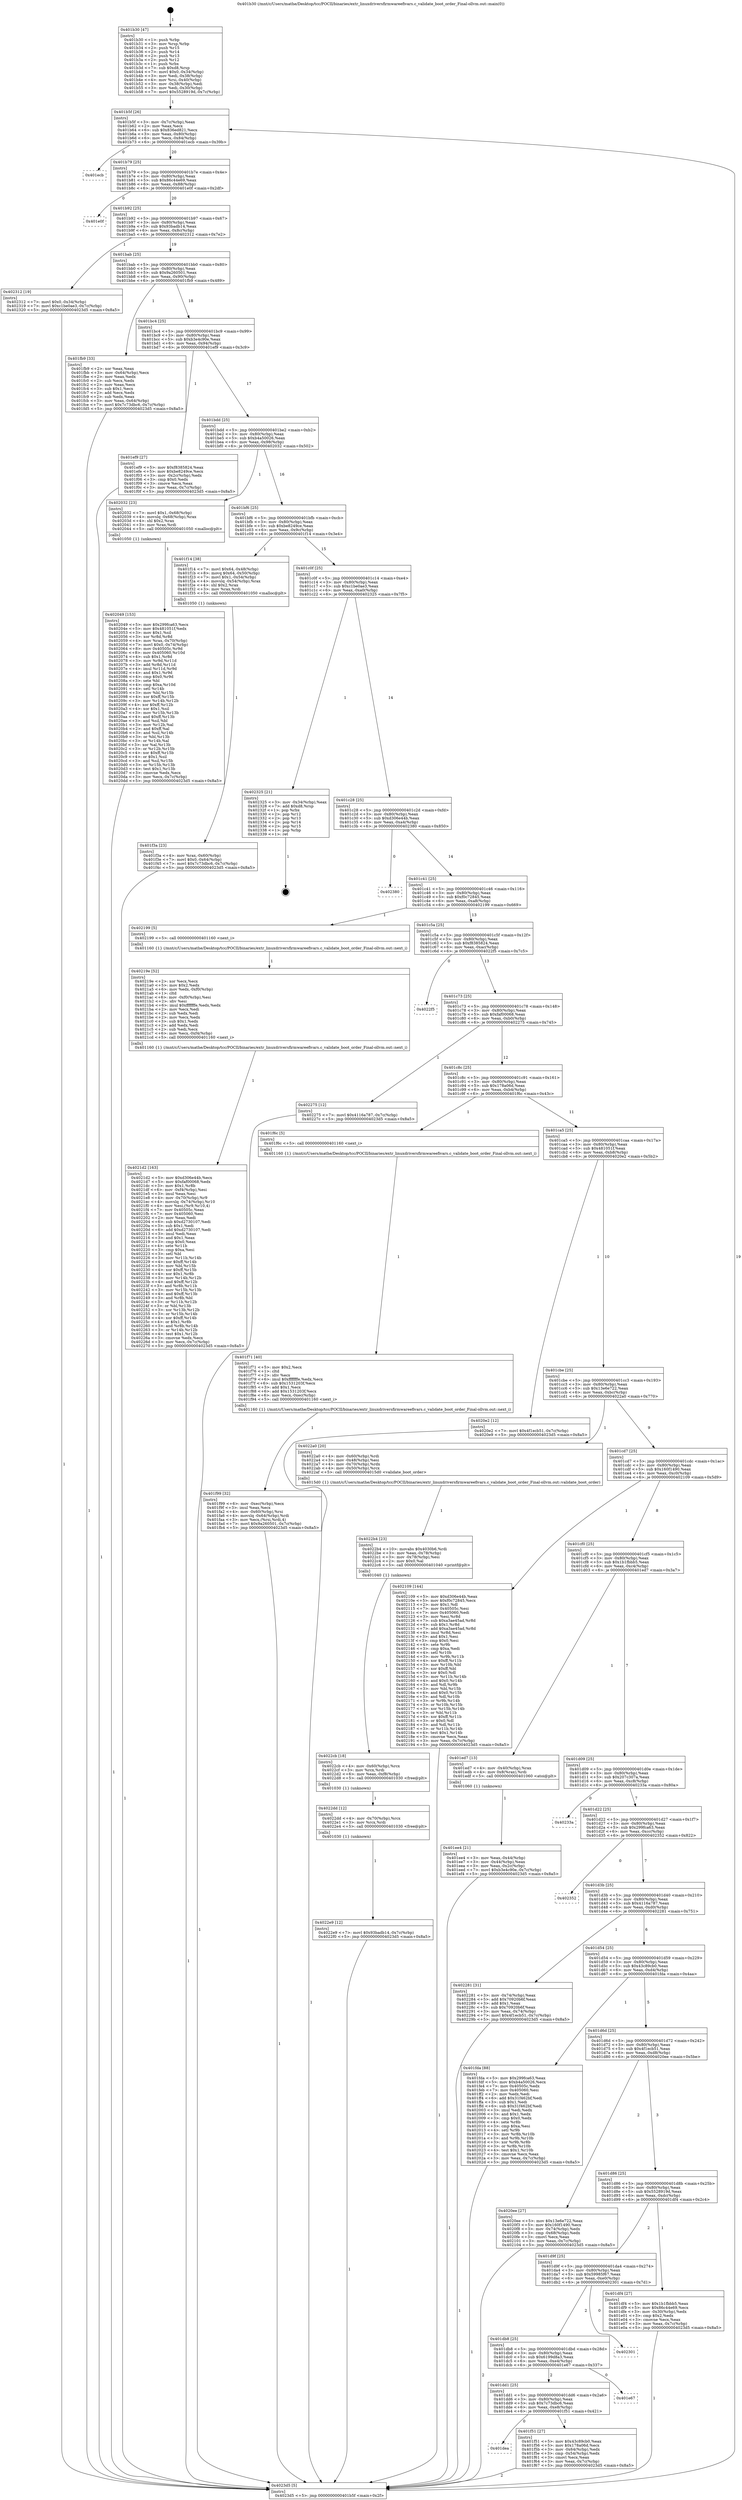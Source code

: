 digraph "0x401b30" {
  label = "0x401b30 (/mnt/c/Users/mathe/Desktop/tcc/POCII/binaries/extr_linuxdriversfirmwareefivars.c_validate_boot_order_Final-ollvm.out::main(0))"
  labelloc = "t"
  node[shape=record]

  Entry [label="",width=0.3,height=0.3,shape=circle,fillcolor=black,style=filled]
  "0x401b5f" [label="{
     0x401b5f [26]\l
     | [instrs]\l
     &nbsp;&nbsp;0x401b5f \<+3\>: mov -0x7c(%rbp),%eax\l
     &nbsp;&nbsp;0x401b62 \<+2\>: mov %eax,%ecx\l
     &nbsp;&nbsp;0x401b64 \<+6\>: sub $0x836ed821,%ecx\l
     &nbsp;&nbsp;0x401b6a \<+3\>: mov %eax,-0x80(%rbp)\l
     &nbsp;&nbsp;0x401b6d \<+6\>: mov %ecx,-0x84(%rbp)\l
     &nbsp;&nbsp;0x401b73 \<+6\>: je 0000000000401ecb \<main+0x39b\>\l
  }"]
  "0x401ecb" [label="{
     0x401ecb\l
  }", style=dashed]
  "0x401b79" [label="{
     0x401b79 [25]\l
     | [instrs]\l
     &nbsp;&nbsp;0x401b79 \<+5\>: jmp 0000000000401b7e \<main+0x4e\>\l
     &nbsp;&nbsp;0x401b7e \<+3\>: mov -0x80(%rbp),%eax\l
     &nbsp;&nbsp;0x401b81 \<+5\>: sub $0x86c44e69,%eax\l
     &nbsp;&nbsp;0x401b86 \<+6\>: mov %eax,-0x88(%rbp)\l
     &nbsp;&nbsp;0x401b8c \<+6\>: je 0000000000401e0f \<main+0x2df\>\l
  }"]
  Exit [label="",width=0.3,height=0.3,shape=circle,fillcolor=black,style=filled,peripheries=2]
  "0x401e0f" [label="{
     0x401e0f\l
  }", style=dashed]
  "0x401b92" [label="{
     0x401b92 [25]\l
     | [instrs]\l
     &nbsp;&nbsp;0x401b92 \<+5\>: jmp 0000000000401b97 \<main+0x67\>\l
     &nbsp;&nbsp;0x401b97 \<+3\>: mov -0x80(%rbp),%eax\l
     &nbsp;&nbsp;0x401b9a \<+5\>: sub $0x93badb14,%eax\l
     &nbsp;&nbsp;0x401b9f \<+6\>: mov %eax,-0x8c(%rbp)\l
     &nbsp;&nbsp;0x401ba5 \<+6\>: je 0000000000402312 \<main+0x7e2\>\l
  }"]
  "0x4022e9" [label="{
     0x4022e9 [12]\l
     | [instrs]\l
     &nbsp;&nbsp;0x4022e9 \<+7\>: movl $0x93badb14,-0x7c(%rbp)\l
     &nbsp;&nbsp;0x4022f0 \<+5\>: jmp 00000000004023d5 \<main+0x8a5\>\l
  }"]
  "0x402312" [label="{
     0x402312 [19]\l
     | [instrs]\l
     &nbsp;&nbsp;0x402312 \<+7\>: movl $0x0,-0x34(%rbp)\l
     &nbsp;&nbsp;0x402319 \<+7\>: movl $0xc1be0ae3,-0x7c(%rbp)\l
     &nbsp;&nbsp;0x402320 \<+5\>: jmp 00000000004023d5 \<main+0x8a5\>\l
  }"]
  "0x401bab" [label="{
     0x401bab [25]\l
     | [instrs]\l
     &nbsp;&nbsp;0x401bab \<+5\>: jmp 0000000000401bb0 \<main+0x80\>\l
     &nbsp;&nbsp;0x401bb0 \<+3\>: mov -0x80(%rbp),%eax\l
     &nbsp;&nbsp;0x401bb3 \<+5\>: sub $0x9a260501,%eax\l
     &nbsp;&nbsp;0x401bb8 \<+6\>: mov %eax,-0x90(%rbp)\l
     &nbsp;&nbsp;0x401bbe \<+6\>: je 0000000000401fb9 \<main+0x489\>\l
  }"]
  "0x4022dd" [label="{
     0x4022dd [12]\l
     | [instrs]\l
     &nbsp;&nbsp;0x4022dd \<+4\>: mov -0x70(%rbp),%rcx\l
     &nbsp;&nbsp;0x4022e1 \<+3\>: mov %rcx,%rdi\l
     &nbsp;&nbsp;0x4022e4 \<+5\>: call 0000000000401030 \<free@plt\>\l
     | [calls]\l
     &nbsp;&nbsp;0x401030 \{1\} (unknown)\l
  }"]
  "0x401fb9" [label="{
     0x401fb9 [33]\l
     | [instrs]\l
     &nbsp;&nbsp;0x401fb9 \<+2\>: xor %eax,%eax\l
     &nbsp;&nbsp;0x401fbb \<+3\>: mov -0x64(%rbp),%ecx\l
     &nbsp;&nbsp;0x401fbe \<+2\>: mov %eax,%edx\l
     &nbsp;&nbsp;0x401fc0 \<+2\>: sub %ecx,%edx\l
     &nbsp;&nbsp;0x401fc2 \<+2\>: mov %eax,%ecx\l
     &nbsp;&nbsp;0x401fc4 \<+3\>: sub $0x1,%ecx\l
     &nbsp;&nbsp;0x401fc7 \<+2\>: add %ecx,%edx\l
     &nbsp;&nbsp;0x401fc9 \<+2\>: sub %edx,%eax\l
     &nbsp;&nbsp;0x401fcb \<+3\>: mov %eax,-0x64(%rbp)\l
     &nbsp;&nbsp;0x401fce \<+7\>: movl $0x7c73dbc6,-0x7c(%rbp)\l
     &nbsp;&nbsp;0x401fd5 \<+5\>: jmp 00000000004023d5 \<main+0x8a5\>\l
  }"]
  "0x401bc4" [label="{
     0x401bc4 [25]\l
     | [instrs]\l
     &nbsp;&nbsp;0x401bc4 \<+5\>: jmp 0000000000401bc9 \<main+0x99\>\l
     &nbsp;&nbsp;0x401bc9 \<+3\>: mov -0x80(%rbp),%eax\l
     &nbsp;&nbsp;0x401bcc \<+5\>: sub $0xb3e4c90e,%eax\l
     &nbsp;&nbsp;0x401bd1 \<+6\>: mov %eax,-0x94(%rbp)\l
     &nbsp;&nbsp;0x401bd7 \<+6\>: je 0000000000401ef9 \<main+0x3c9\>\l
  }"]
  "0x4022cb" [label="{
     0x4022cb [18]\l
     | [instrs]\l
     &nbsp;&nbsp;0x4022cb \<+4\>: mov -0x60(%rbp),%rcx\l
     &nbsp;&nbsp;0x4022cf \<+3\>: mov %rcx,%rdi\l
     &nbsp;&nbsp;0x4022d2 \<+6\>: mov %eax,-0xf8(%rbp)\l
     &nbsp;&nbsp;0x4022d8 \<+5\>: call 0000000000401030 \<free@plt\>\l
     | [calls]\l
     &nbsp;&nbsp;0x401030 \{1\} (unknown)\l
  }"]
  "0x401ef9" [label="{
     0x401ef9 [27]\l
     | [instrs]\l
     &nbsp;&nbsp;0x401ef9 \<+5\>: mov $0xf8385824,%eax\l
     &nbsp;&nbsp;0x401efe \<+5\>: mov $0xbe8249ce,%ecx\l
     &nbsp;&nbsp;0x401f03 \<+3\>: mov -0x2c(%rbp),%edx\l
     &nbsp;&nbsp;0x401f06 \<+3\>: cmp $0x0,%edx\l
     &nbsp;&nbsp;0x401f09 \<+3\>: cmove %ecx,%eax\l
     &nbsp;&nbsp;0x401f0c \<+3\>: mov %eax,-0x7c(%rbp)\l
     &nbsp;&nbsp;0x401f0f \<+5\>: jmp 00000000004023d5 \<main+0x8a5\>\l
  }"]
  "0x401bdd" [label="{
     0x401bdd [25]\l
     | [instrs]\l
     &nbsp;&nbsp;0x401bdd \<+5\>: jmp 0000000000401be2 \<main+0xb2\>\l
     &nbsp;&nbsp;0x401be2 \<+3\>: mov -0x80(%rbp),%eax\l
     &nbsp;&nbsp;0x401be5 \<+5\>: sub $0xb4a50026,%eax\l
     &nbsp;&nbsp;0x401bea \<+6\>: mov %eax,-0x98(%rbp)\l
     &nbsp;&nbsp;0x401bf0 \<+6\>: je 0000000000402032 \<main+0x502\>\l
  }"]
  "0x4022b4" [label="{
     0x4022b4 [23]\l
     | [instrs]\l
     &nbsp;&nbsp;0x4022b4 \<+10\>: movabs $0x4030b6,%rdi\l
     &nbsp;&nbsp;0x4022be \<+3\>: mov %eax,-0x78(%rbp)\l
     &nbsp;&nbsp;0x4022c1 \<+3\>: mov -0x78(%rbp),%esi\l
     &nbsp;&nbsp;0x4022c4 \<+2\>: mov $0x0,%al\l
     &nbsp;&nbsp;0x4022c6 \<+5\>: call 0000000000401040 \<printf@plt\>\l
     | [calls]\l
     &nbsp;&nbsp;0x401040 \{1\} (unknown)\l
  }"]
  "0x402032" [label="{
     0x402032 [23]\l
     | [instrs]\l
     &nbsp;&nbsp;0x402032 \<+7\>: movl $0x1,-0x68(%rbp)\l
     &nbsp;&nbsp;0x402039 \<+4\>: movslq -0x68(%rbp),%rax\l
     &nbsp;&nbsp;0x40203d \<+4\>: shl $0x2,%rax\l
     &nbsp;&nbsp;0x402041 \<+3\>: mov %rax,%rdi\l
     &nbsp;&nbsp;0x402044 \<+5\>: call 0000000000401050 \<malloc@plt\>\l
     | [calls]\l
     &nbsp;&nbsp;0x401050 \{1\} (unknown)\l
  }"]
  "0x401bf6" [label="{
     0x401bf6 [25]\l
     | [instrs]\l
     &nbsp;&nbsp;0x401bf6 \<+5\>: jmp 0000000000401bfb \<main+0xcb\>\l
     &nbsp;&nbsp;0x401bfb \<+3\>: mov -0x80(%rbp),%eax\l
     &nbsp;&nbsp;0x401bfe \<+5\>: sub $0xbe8249ce,%eax\l
     &nbsp;&nbsp;0x401c03 \<+6\>: mov %eax,-0x9c(%rbp)\l
     &nbsp;&nbsp;0x401c09 \<+6\>: je 0000000000401f14 \<main+0x3e4\>\l
  }"]
  "0x4021d2" [label="{
     0x4021d2 [163]\l
     | [instrs]\l
     &nbsp;&nbsp;0x4021d2 \<+5\>: mov $0xd306e44b,%ecx\l
     &nbsp;&nbsp;0x4021d7 \<+5\>: mov $0xfaf00068,%edx\l
     &nbsp;&nbsp;0x4021dc \<+3\>: mov $0x1,%r8b\l
     &nbsp;&nbsp;0x4021df \<+6\>: mov -0xf4(%rbp),%esi\l
     &nbsp;&nbsp;0x4021e5 \<+3\>: imul %eax,%esi\l
     &nbsp;&nbsp;0x4021e8 \<+4\>: mov -0x70(%rbp),%r9\l
     &nbsp;&nbsp;0x4021ec \<+4\>: movslq -0x74(%rbp),%r10\l
     &nbsp;&nbsp;0x4021f0 \<+4\>: mov %esi,(%r9,%r10,4)\l
     &nbsp;&nbsp;0x4021f4 \<+7\>: mov 0x40505c,%eax\l
     &nbsp;&nbsp;0x4021fb \<+7\>: mov 0x405060,%esi\l
     &nbsp;&nbsp;0x402202 \<+2\>: mov %eax,%edi\l
     &nbsp;&nbsp;0x402204 \<+6\>: sub $0xd2730107,%edi\l
     &nbsp;&nbsp;0x40220a \<+3\>: sub $0x1,%edi\l
     &nbsp;&nbsp;0x40220d \<+6\>: add $0xd2730107,%edi\l
     &nbsp;&nbsp;0x402213 \<+3\>: imul %edi,%eax\l
     &nbsp;&nbsp;0x402216 \<+3\>: and $0x1,%eax\l
     &nbsp;&nbsp;0x402219 \<+3\>: cmp $0x0,%eax\l
     &nbsp;&nbsp;0x40221c \<+4\>: sete %r11b\l
     &nbsp;&nbsp;0x402220 \<+3\>: cmp $0xa,%esi\l
     &nbsp;&nbsp;0x402223 \<+3\>: setl %bl\l
     &nbsp;&nbsp;0x402226 \<+3\>: mov %r11b,%r14b\l
     &nbsp;&nbsp;0x402229 \<+4\>: xor $0xff,%r14b\l
     &nbsp;&nbsp;0x40222d \<+3\>: mov %bl,%r15b\l
     &nbsp;&nbsp;0x402230 \<+4\>: xor $0xff,%r15b\l
     &nbsp;&nbsp;0x402234 \<+4\>: xor $0x1,%r8b\l
     &nbsp;&nbsp;0x402238 \<+3\>: mov %r14b,%r12b\l
     &nbsp;&nbsp;0x40223b \<+4\>: and $0xff,%r12b\l
     &nbsp;&nbsp;0x40223f \<+3\>: and %r8b,%r11b\l
     &nbsp;&nbsp;0x402242 \<+3\>: mov %r15b,%r13b\l
     &nbsp;&nbsp;0x402245 \<+4\>: and $0xff,%r13b\l
     &nbsp;&nbsp;0x402249 \<+3\>: and %r8b,%bl\l
     &nbsp;&nbsp;0x40224c \<+3\>: or %r11b,%r12b\l
     &nbsp;&nbsp;0x40224f \<+3\>: or %bl,%r13b\l
     &nbsp;&nbsp;0x402252 \<+3\>: xor %r13b,%r12b\l
     &nbsp;&nbsp;0x402255 \<+3\>: or %r15b,%r14b\l
     &nbsp;&nbsp;0x402258 \<+4\>: xor $0xff,%r14b\l
     &nbsp;&nbsp;0x40225c \<+4\>: or $0x1,%r8b\l
     &nbsp;&nbsp;0x402260 \<+3\>: and %r8b,%r14b\l
     &nbsp;&nbsp;0x402263 \<+3\>: or %r14b,%r12b\l
     &nbsp;&nbsp;0x402266 \<+4\>: test $0x1,%r12b\l
     &nbsp;&nbsp;0x40226a \<+3\>: cmovne %edx,%ecx\l
     &nbsp;&nbsp;0x40226d \<+3\>: mov %ecx,-0x7c(%rbp)\l
     &nbsp;&nbsp;0x402270 \<+5\>: jmp 00000000004023d5 \<main+0x8a5\>\l
  }"]
  "0x401f14" [label="{
     0x401f14 [38]\l
     | [instrs]\l
     &nbsp;&nbsp;0x401f14 \<+7\>: movl $0x64,-0x48(%rbp)\l
     &nbsp;&nbsp;0x401f1b \<+8\>: movq $0x64,-0x50(%rbp)\l
     &nbsp;&nbsp;0x401f23 \<+7\>: movl $0x1,-0x54(%rbp)\l
     &nbsp;&nbsp;0x401f2a \<+4\>: movslq -0x54(%rbp),%rax\l
     &nbsp;&nbsp;0x401f2e \<+4\>: shl $0x2,%rax\l
     &nbsp;&nbsp;0x401f32 \<+3\>: mov %rax,%rdi\l
     &nbsp;&nbsp;0x401f35 \<+5\>: call 0000000000401050 \<malloc@plt\>\l
     | [calls]\l
     &nbsp;&nbsp;0x401050 \{1\} (unknown)\l
  }"]
  "0x401c0f" [label="{
     0x401c0f [25]\l
     | [instrs]\l
     &nbsp;&nbsp;0x401c0f \<+5\>: jmp 0000000000401c14 \<main+0xe4\>\l
     &nbsp;&nbsp;0x401c14 \<+3\>: mov -0x80(%rbp),%eax\l
     &nbsp;&nbsp;0x401c17 \<+5\>: sub $0xc1be0ae3,%eax\l
     &nbsp;&nbsp;0x401c1c \<+6\>: mov %eax,-0xa0(%rbp)\l
     &nbsp;&nbsp;0x401c22 \<+6\>: je 0000000000402325 \<main+0x7f5\>\l
  }"]
  "0x40219e" [label="{
     0x40219e [52]\l
     | [instrs]\l
     &nbsp;&nbsp;0x40219e \<+2\>: xor %ecx,%ecx\l
     &nbsp;&nbsp;0x4021a0 \<+5\>: mov $0x2,%edx\l
     &nbsp;&nbsp;0x4021a5 \<+6\>: mov %edx,-0xf0(%rbp)\l
     &nbsp;&nbsp;0x4021ab \<+1\>: cltd\l
     &nbsp;&nbsp;0x4021ac \<+6\>: mov -0xf0(%rbp),%esi\l
     &nbsp;&nbsp;0x4021b2 \<+2\>: idiv %esi\l
     &nbsp;&nbsp;0x4021b4 \<+6\>: imul $0xfffffffe,%edx,%edx\l
     &nbsp;&nbsp;0x4021ba \<+2\>: mov %ecx,%edi\l
     &nbsp;&nbsp;0x4021bc \<+2\>: sub %edx,%edi\l
     &nbsp;&nbsp;0x4021be \<+2\>: mov %ecx,%edx\l
     &nbsp;&nbsp;0x4021c0 \<+3\>: sub $0x1,%edx\l
     &nbsp;&nbsp;0x4021c3 \<+2\>: add %edx,%edi\l
     &nbsp;&nbsp;0x4021c5 \<+2\>: sub %edi,%ecx\l
     &nbsp;&nbsp;0x4021c7 \<+6\>: mov %ecx,-0xf4(%rbp)\l
     &nbsp;&nbsp;0x4021cd \<+5\>: call 0000000000401160 \<next_i\>\l
     | [calls]\l
     &nbsp;&nbsp;0x401160 \{1\} (/mnt/c/Users/mathe/Desktop/tcc/POCII/binaries/extr_linuxdriversfirmwareefivars.c_validate_boot_order_Final-ollvm.out::next_i)\l
  }"]
  "0x402325" [label="{
     0x402325 [21]\l
     | [instrs]\l
     &nbsp;&nbsp;0x402325 \<+3\>: mov -0x34(%rbp),%eax\l
     &nbsp;&nbsp;0x402328 \<+7\>: add $0xd8,%rsp\l
     &nbsp;&nbsp;0x40232f \<+1\>: pop %rbx\l
     &nbsp;&nbsp;0x402330 \<+2\>: pop %r12\l
     &nbsp;&nbsp;0x402332 \<+2\>: pop %r13\l
     &nbsp;&nbsp;0x402334 \<+2\>: pop %r14\l
     &nbsp;&nbsp;0x402336 \<+2\>: pop %r15\l
     &nbsp;&nbsp;0x402338 \<+1\>: pop %rbp\l
     &nbsp;&nbsp;0x402339 \<+1\>: ret\l
  }"]
  "0x401c28" [label="{
     0x401c28 [25]\l
     | [instrs]\l
     &nbsp;&nbsp;0x401c28 \<+5\>: jmp 0000000000401c2d \<main+0xfd\>\l
     &nbsp;&nbsp;0x401c2d \<+3\>: mov -0x80(%rbp),%eax\l
     &nbsp;&nbsp;0x401c30 \<+5\>: sub $0xd306e44b,%eax\l
     &nbsp;&nbsp;0x401c35 \<+6\>: mov %eax,-0xa4(%rbp)\l
     &nbsp;&nbsp;0x401c3b \<+6\>: je 0000000000402380 \<main+0x850\>\l
  }"]
  "0x402049" [label="{
     0x402049 [153]\l
     | [instrs]\l
     &nbsp;&nbsp;0x402049 \<+5\>: mov $0x299fca63,%ecx\l
     &nbsp;&nbsp;0x40204e \<+5\>: mov $0x481051f,%edx\l
     &nbsp;&nbsp;0x402053 \<+3\>: mov $0x1,%sil\l
     &nbsp;&nbsp;0x402056 \<+3\>: xor %r8d,%r8d\l
     &nbsp;&nbsp;0x402059 \<+4\>: mov %rax,-0x70(%rbp)\l
     &nbsp;&nbsp;0x40205d \<+7\>: movl $0x0,-0x74(%rbp)\l
     &nbsp;&nbsp;0x402064 \<+8\>: mov 0x40505c,%r9d\l
     &nbsp;&nbsp;0x40206c \<+8\>: mov 0x405060,%r10d\l
     &nbsp;&nbsp;0x402074 \<+4\>: sub $0x1,%r8d\l
     &nbsp;&nbsp;0x402078 \<+3\>: mov %r9d,%r11d\l
     &nbsp;&nbsp;0x40207b \<+3\>: add %r8d,%r11d\l
     &nbsp;&nbsp;0x40207e \<+4\>: imul %r11d,%r9d\l
     &nbsp;&nbsp;0x402082 \<+4\>: and $0x1,%r9d\l
     &nbsp;&nbsp;0x402086 \<+4\>: cmp $0x0,%r9d\l
     &nbsp;&nbsp;0x40208a \<+3\>: sete %bl\l
     &nbsp;&nbsp;0x40208d \<+4\>: cmp $0xa,%r10d\l
     &nbsp;&nbsp;0x402091 \<+4\>: setl %r14b\l
     &nbsp;&nbsp;0x402095 \<+3\>: mov %bl,%r15b\l
     &nbsp;&nbsp;0x402098 \<+4\>: xor $0xff,%r15b\l
     &nbsp;&nbsp;0x40209c \<+3\>: mov %r14b,%r12b\l
     &nbsp;&nbsp;0x40209f \<+4\>: xor $0xff,%r12b\l
     &nbsp;&nbsp;0x4020a3 \<+4\>: xor $0x1,%sil\l
     &nbsp;&nbsp;0x4020a7 \<+3\>: mov %r15b,%r13b\l
     &nbsp;&nbsp;0x4020aa \<+4\>: and $0xff,%r13b\l
     &nbsp;&nbsp;0x4020ae \<+3\>: and %sil,%bl\l
     &nbsp;&nbsp;0x4020b1 \<+3\>: mov %r12b,%al\l
     &nbsp;&nbsp;0x4020b4 \<+2\>: and $0xff,%al\l
     &nbsp;&nbsp;0x4020b6 \<+3\>: and %sil,%r14b\l
     &nbsp;&nbsp;0x4020b9 \<+3\>: or %bl,%r13b\l
     &nbsp;&nbsp;0x4020bc \<+3\>: or %r14b,%al\l
     &nbsp;&nbsp;0x4020bf \<+3\>: xor %al,%r13b\l
     &nbsp;&nbsp;0x4020c2 \<+3\>: or %r12b,%r15b\l
     &nbsp;&nbsp;0x4020c5 \<+4\>: xor $0xff,%r15b\l
     &nbsp;&nbsp;0x4020c9 \<+4\>: or $0x1,%sil\l
     &nbsp;&nbsp;0x4020cd \<+3\>: and %sil,%r15b\l
     &nbsp;&nbsp;0x4020d0 \<+3\>: or %r15b,%r13b\l
     &nbsp;&nbsp;0x4020d3 \<+4\>: test $0x1,%r13b\l
     &nbsp;&nbsp;0x4020d7 \<+3\>: cmovne %edx,%ecx\l
     &nbsp;&nbsp;0x4020da \<+3\>: mov %ecx,-0x7c(%rbp)\l
     &nbsp;&nbsp;0x4020dd \<+5\>: jmp 00000000004023d5 \<main+0x8a5\>\l
  }"]
  "0x402380" [label="{
     0x402380\l
  }", style=dashed]
  "0x401c41" [label="{
     0x401c41 [25]\l
     | [instrs]\l
     &nbsp;&nbsp;0x401c41 \<+5\>: jmp 0000000000401c46 \<main+0x116\>\l
     &nbsp;&nbsp;0x401c46 \<+3\>: mov -0x80(%rbp),%eax\l
     &nbsp;&nbsp;0x401c49 \<+5\>: sub $0xf0c72845,%eax\l
     &nbsp;&nbsp;0x401c4e \<+6\>: mov %eax,-0xa8(%rbp)\l
     &nbsp;&nbsp;0x401c54 \<+6\>: je 0000000000402199 \<main+0x669\>\l
  }"]
  "0x401f99" [label="{
     0x401f99 [32]\l
     | [instrs]\l
     &nbsp;&nbsp;0x401f99 \<+6\>: mov -0xec(%rbp),%ecx\l
     &nbsp;&nbsp;0x401f9f \<+3\>: imul %eax,%ecx\l
     &nbsp;&nbsp;0x401fa2 \<+4\>: mov -0x60(%rbp),%rsi\l
     &nbsp;&nbsp;0x401fa6 \<+4\>: movslq -0x64(%rbp),%rdi\l
     &nbsp;&nbsp;0x401faa \<+3\>: mov %ecx,(%rsi,%rdi,4)\l
     &nbsp;&nbsp;0x401fad \<+7\>: movl $0x9a260501,-0x7c(%rbp)\l
     &nbsp;&nbsp;0x401fb4 \<+5\>: jmp 00000000004023d5 \<main+0x8a5\>\l
  }"]
  "0x402199" [label="{
     0x402199 [5]\l
     | [instrs]\l
     &nbsp;&nbsp;0x402199 \<+5\>: call 0000000000401160 \<next_i\>\l
     | [calls]\l
     &nbsp;&nbsp;0x401160 \{1\} (/mnt/c/Users/mathe/Desktop/tcc/POCII/binaries/extr_linuxdriversfirmwareefivars.c_validate_boot_order_Final-ollvm.out::next_i)\l
  }"]
  "0x401c5a" [label="{
     0x401c5a [25]\l
     | [instrs]\l
     &nbsp;&nbsp;0x401c5a \<+5\>: jmp 0000000000401c5f \<main+0x12f\>\l
     &nbsp;&nbsp;0x401c5f \<+3\>: mov -0x80(%rbp),%eax\l
     &nbsp;&nbsp;0x401c62 \<+5\>: sub $0xf8385824,%eax\l
     &nbsp;&nbsp;0x401c67 \<+6\>: mov %eax,-0xac(%rbp)\l
     &nbsp;&nbsp;0x401c6d \<+6\>: je 00000000004022f5 \<main+0x7c5\>\l
  }"]
  "0x401f71" [label="{
     0x401f71 [40]\l
     | [instrs]\l
     &nbsp;&nbsp;0x401f71 \<+5\>: mov $0x2,%ecx\l
     &nbsp;&nbsp;0x401f76 \<+1\>: cltd\l
     &nbsp;&nbsp;0x401f77 \<+2\>: idiv %ecx\l
     &nbsp;&nbsp;0x401f79 \<+6\>: imul $0xfffffffe,%edx,%ecx\l
     &nbsp;&nbsp;0x401f7f \<+6\>: sub $0x1531203f,%ecx\l
     &nbsp;&nbsp;0x401f85 \<+3\>: add $0x1,%ecx\l
     &nbsp;&nbsp;0x401f88 \<+6\>: add $0x1531203f,%ecx\l
     &nbsp;&nbsp;0x401f8e \<+6\>: mov %ecx,-0xec(%rbp)\l
     &nbsp;&nbsp;0x401f94 \<+5\>: call 0000000000401160 \<next_i\>\l
     | [calls]\l
     &nbsp;&nbsp;0x401160 \{1\} (/mnt/c/Users/mathe/Desktop/tcc/POCII/binaries/extr_linuxdriversfirmwareefivars.c_validate_boot_order_Final-ollvm.out::next_i)\l
  }"]
  "0x4022f5" [label="{
     0x4022f5\l
  }", style=dashed]
  "0x401c73" [label="{
     0x401c73 [25]\l
     | [instrs]\l
     &nbsp;&nbsp;0x401c73 \<+5\>: jmp 0000000000401c78 \<main+0x148\>\l
     &nbsp;&nbsp;0x401c78 \<+3\>: mov -0x80(%rbp),%eax\l
     &nbsp;&nbsp;0x401c7b \<+5\>: sub $0xfaf00068,%eax\l
     &nbsp;&nbsp;0x401c80 \<+6\>: mov %eax,-0xb0(%rbp)\l
     &nbsp;&nbsp;0x401c86 \<+6\>: je 0000000000402275 \<main+0x745\>\l
  }"]
  "0x401dea" [label="{
     0x401dea\l
  }", style=dashed]
  "0x402275" [label="{
     0x402275 [12]\l
     | [instrs]\l
     &nbsp;&nbsp;0x402275 \<+7\>: movl $0x4116a787,-0x7c(%rbp)\l
     &nbsp;&nbsp;0x40227c \<+5\>: jmp 00000000004023d5 \<main+0x8a5\>\l
  }"]
  "0x401c8c" [label="{
     0x401c8c [25]\l
     | [instrs]\l
     &nbsp;&nbsp;0x401c8c \<+5\>: jmp 0000000000401c91 \<main+0x161\>\l
     &nbsp;&nbsp;0x401c91 \<+3\>: mov -0x80(%rbp),%eax\l
     &nbsp;&nbsp;0x401c94 \<+5\>: sub $0x178a06d,%eax\l
     &nbsp;&nbsp;0x401c99 \<+6\>: mov %eax,-0xb4(%rbp)\l
     &nbsp;&nbsp;0x401c9f \<+6\>: je 0000000000401f6c \<main+0x43c\>\l
  }"]
  "0x401f51" [label="{
     0x401f51 [27]\l
     | [instrs]\l
     &nbsp;&nbsp;0x401f51 \<+5\>: mov $0x43c89cb0,%eax\l
     &nbsp;&nbsp;0x401f56 \<+5\>: mov $0x178a06d,%ecx\l
     &nbsp;&nbsp;0x401f5b \<+3\>: mov -0x64(%rbp),%edx\l
     &nbsp;&nbsp;0x401f5e \<+3\>: cmp -0x54(%rbp),%edx\l
     &nbsp;&nbsp;0x401f61 \<+3\>: cmovl %ecx,%eax\l
     &nbsp;&nbsp;0x401f64 \<+3\>: mov %eax,-0x7c(%rbp)\l
     &nbsp;&nbsp;0x401f67 \<+5\>: jmp 00000000004023d5 \<main+0x8a5\>\l
  }"]
  "0x401f6c" [label="{
     0x401f6c [5]\l
     | [instrs]\l
     &nbsp;&nbsp;0x401f6c \<+5\>: call 0000000000401160 \<next_i\>\l
     | [calls]\l
     &nbsp;&nbsp;0x401160 \{1\} (/mnt/c/Users/mathe/Desktop/tcc/POCII/binaries/extr_linuxdriversfirmwareefivars.c_validate_boot_order_Final-ollvm.out::next_i)\l
  }"]
  "0x401ca5" [label="{
     0x401ca5 [25]\l
     | [instrs]\l
     &nbsp;&nbsp;0x401ca5 \<+5\>: jmp 0000000000401caa \<main+0x17a\>\l
     &nbsp;&nbsp;0x401caa \<+3\>: mov -0x80(%rbp),%eax\l
     &nbsp;&nbsp;0x401cad \<+5\>: sub $0x481051f,%eax\l
     &nbsp;&nbsp;0x401cb2 \<+6\>: mov %eax,-0xb8(%rbp)\l
     &nbsp;&nbsp;0x401cb8 \<+6\>: je 00000000004020e2 \<main+0x5b2\>\l
  }"]
  "0x401dd1" [label="{
     0x401dd1 [25]\l
     | [instrs]\l
     &nbsp;&nbsp;0x401dd1 \<+5\>: jmp 0000000000401dd6 \<main+0x2a6\>\l
     &nbsp;&nbsp;0x401dd6 \<+3\>: mov -0x80(%rbp),%eax\l
     &nbsp;&nbsp;0x401dd9 \<+5\>: sub $0x7c73dbc6,%eax\l
     &nbsp;&nbsp;0x401dde \<+6\>: mov %eax,-0xe8(%rbp)\l
     &nbsp;&nbsp;0x401de4 \<+6\>: je 0000000000401f51 \<main+0x421\>\l
  }"]
  "0x4020e2" [label="{
     0x4020e2 [12]\l
     | [instrs]\l
     &nbsp;&nbsp;0x4020e2 \<+7\>: movl $0x4f1ecb51,-0x7c(%rbp)\l
     &nbsp;&nbsp;0x4020e9 \<+5\>: jmp 00000000004023d5 \<main+0x8a5\>\l
  }"]
  "0x401cbe" [label="{
     0x401cbe [25]\l
     | [instrs]\l
     &nbsp;&nbsp;0x401cbe \<+5\>: jmp 0000000000401cc3 \<main+0x193\>\l
     &nbsp;&nbsp;0x401cc3 \<+3\>: mov -0x80(%rbp),%eax\l
     &nbsp;&nbsp;0x401cc6 \<+5\>: sub $0x13e6e722,%eax\l
     &nbsp;&nbsp;0x401ccb \<+6\>: mov %eax,-0xbc(%rbp)\l
     &nbsp;&nbsp;0x401cd1 \<+6\>: je 00000000004022a0 \<main+0x770\>\l
  }"]
  "0x401e67" [label="{
     0x401e67\l
  }", style=dashed]
  "0x4022a0" [label="{
     0x4022a0 [20]\l
     | [instrs]\l
     &nbsp;&nbsp;0x4022a0 \<+4\>: mov -0x60(%rbp),%rdi\l
     &nbsp;&nbsp;0x4022a4 \<+3\>: mov -0x48(%rbp),%esi\l
     &nbsp;&nbsp;0x4022a7 \<+4\>: mov -0x70(%rbp),%rdx\l
     &nbsp;&nbsp;0x4022ab \<+4\>: mov -0x50(%rbp),%rcx\l
     &nbsp;&nbsp;0x4022af \<+5\>: call 00000000004015d0 \<validate_boot_order\>\l
     | [calls]\l
     &nbsp;&nbsp;0x4015d0 \{1\} (/mnt/c/Users/mathe/Desktop/tcc/POCII/binaries/extr_linuxdriversfirmwareefivars.c_validate_boot_order_Final-ollvm.out::validate_boot_order)\l
  }"]
  "0x401cd7" [label="{
     0x401cd7 [25]\l
     | [instrs]\l
     &nbsp;&nbsp;0x401cd7 \<+5\>: jmp 0000000000401cdc \<main+0x1ac\>\l
     &nbsp;&nbsp;0x401cdc \<+3\>: mov -0x80(%rbp),%eax\l
     &nbsp;&nbsp;0x401cdf \<+5\>: sub $0x160f1490,%eax\l
     &nbsp;&nbsp;0x401ce4 \<+6\>: mov %eax,-0xc0(%rbp)\l
     &nbsp;&nbsp;0x401cea \<+6\>: je 0000000000402109 \<main+0x5d9\>\l
  }"]
  "0x401db8" [label="{
     0x401db8 [25]\l
     | [instrs]\l
     &nbsp;&nbsp;0x401db8 \<+5\>: jmp 0000000000401dbd \<main+0x28d\>\l
     &nbsp;&nbsp;0x401dbd \<+3\>: mov -0x80(%rbp),%eax\l
     &nbsp;&nbsp;0x401dc0 \<+5\>: sub $0x6199d8a3,%eax\l
     &nbsp;&nbsp;0x401dc5 \<+6\>: mov %eax,-0xe4(%rbp)\l
     &nbsp;&nbsp;0x401dcb \<+6\>: je 0000000000401e67 \<main+0x337\>\l
  }"]
  "0x402109" [label="{
     0x402109 [144]\l
     | [instrs]\l
     &nbsp;&nbsp;0x402109 \<+5\>: mov $0xd306e44b,%eax\l
     &nbsp;&nbsp;0x40210e \<+5\>: mov $0xf0c72845,%ecx\l
     &nbsp;&nbsp;0x402113 \<+2\>: mov $0x1,%dl\l
     &nbsp;&nbsp;0x402115 \<+7\>: mov 0x40505c,%esi\l
     &nbsp;&nbsp;0x40211c \<+7\>: mov 0x405060,%edi\l
     &nbsp;&nbsp;0x402123 \<+3\>: mov %esi,%r8d\l
     &nbsp;&nbsp;0x402126 \<+7\>: sub $0xa3ae45ad,%r8d\l
     &nbsp;&nbsp;0x40212d \<+4\>: sub $0x1,%r8d\l
     &nbsp;&nbsp;0x402131 \<+7\>: add $0xa3ae45ad,%r8d\l
     &nbsp;&nbsp;0x402138 \<+4\>: imul %r8d,%esi\l
     &nbsp;&nbsp;0x40213c \<+3\>: and $0x1,%esi\l
     &nbsp;&nbsp;0x40213f \<+3\>: cmp $0x0,%esi\l
     &nbsp;&nbsp;0x402142 \<+4\>: sete %r9b\l
     &nbsp;&nbsp;0x402146 \<+3\>: cmp $0xa,%edi\l
     &nbsp;&nbsp;0x402149 \<+4\>: setl %r10b\l
     &nbsp;&nbsp;0x40214d \<+3\>: mov %r9b,%r11b\l
     &nbsp;&nbsp;0x402150 \<+4\>: xor $0xff,%r11b\l
     &nbsp;&nbsp;0x402154 \<+3\>: mov %r10b,%bl\l
     &nbsp;&nbsp;0x402157 \<+3\>: xor $0xff,%bl\l
     &nbsp;&nbsp;0x40215a \<+3\>: xor $0x0,%dl\l
     &nbsp;&nbsp;0x40215d \<+3\>: mov %r11b,%r14b\l
     &nbsp;&nbsp;0x402160 \<+4\>: and $0x0,%r14b\l
     &nbsp;&nbsp;0x402164 \<+3\>: and %dl,%r9b\l
     &nbsp;&nbsp;0x402167 \<+3\>: mov %bl,%r15b\l
     &nbsp;&nbsp;0x40216a \<+4\>: and $0x0,%r15b\l
     &nbsp;&nbsp;0x40216e \<+3\>: and %dl,%r10b\l
     &nbsp;&nbsp;0x402171 \<+3\>: or %r9b,%r14b\l
     &nbsp;&nbsp;0x402174 \<+3\>: or %r10b,%r15b\l
     &nbsp;&nbsp;0x402177 \<+3\>: xor %r15b,%r14b\l
     &nbsp;&nbsp;0x40217a \<+3\>: or %bl,%r11b\l
     &nbsp;&nbsp;0x40217d \<+4\>: xor $0xff,%r11b\l
     &nbsp;&nbsp;0x402181 \<+3\>: or $0x0,%dl\l
     &nbsp;&nbsp;0x402184 \<+3\>: and %dl,%r11b\l
     &nbsp;&nbsp;0x402187 \<+3\>: or %r11b,%r14b\l
     &nbsp;&nbsp;0x40218a \<+4\>: test $0x1,%r14b\l
     &nbsp;&nbsp;0x40218e \<+3\>: cmovne %ecx,%eax\l
     &nbsp;&nbsp;0x402191 \<+3\>: mov %eax,-0x7c(%rbp)\l
     &nbsp;&nbsp;0x402194 \<+5\>: jmp 00000000004023d5 \<main+0x8a5\>\l
  }"]
  "0x401cf0" [label="{
     0x401cf0 [25]\l
     | [instrs]\l
     &nbsp;&nbsp;0x401cf0 \<+5\>: jmp 0000000000401cf5 \<main+0x1c5\>\l
     &nbsp;&nbsp;0x401cf5 \<+3\>: mov -0x80(%rbp),%eax\l
     &nbsp;&nbsp;0x401cf8 \<+5\>: sub $0x1b1fbbb5,%eax\l
     &nbsp;&nbsp;0x401cfd \<+6\>: mov %eax,-0xc4(%rbp)\l
     &nbsp;&nbsp;0x401d03 \<+6\>: je 0000000000401ed7 \<main+0x3a7\>\l
  }"]
  "0x402301" [label="{
     0x402301\l
  }", style=dashed]
  "0x401ed7" [label="{
     0x401ed7 [13]\l
     | [instrs]\l
     &nbsp;&nbsp;0x401ed7 \<+4\>: mov -0x40(%rbp),%rax\l
     &nbsp;&nbsp;0x401edb \<+4\>: mov 0x8(%rax),%rdi\l
     &nbsp;&nbsp;0x401edf \<+5\>: call 0000000000401060 \<atoi@plt\>\l
     | [calls]\l
     &nbsp;&nbsp;0x401060 \{1\} (unknown)\l
  }"]
  "0x401d09" [label="{
     0x401d09 [25]\l
     | [instrs]\l
     &nbsp;&nbsp;0x401d09 \<+5\>: jmp 0000000000401d0e \<main+0x1de\>\l
     &nbsp;&nbsp;0x401d0e \<+3\>: mov -0x80(%rbp),%eax\l
     &nbsp;&nbsp;0x401d11 \<+5\>: sub $0x207c307a,%eax\l
     &nbsp;&nbsp;0x401d16 \<+6\>: mov %eax,-0xc8(%rbp)\l
     &nbsp;&nbsp;0x401d1c \<+6\>: je 000000000040233a \<main+0x80a\>\l
  }"]
  "0x401f3a" [label="{
     0x401f3a [23]\l
     | [instrs]\l
     &nbsp;&nbsp;0x401f3a \<+4\>: mov %rax,-0x60(%rbp)\l
     &nbsp;&nbsp;0x401f3e \<+7\>: movl $0x0,-0x64(%rbp)\l
     &nbsp;&nbsp;0x401f45 \<+7\>: movl $0x7c73dbc6,-0x7c(%rbp)\l
     &nbsp;&nbsp;0x401f4c \<+5\>: jmp 00000000004023d5 \<main+0x8a5\>\l
  }"]
  "0x40233a" [label="{
     0x40233a\l
  }", style=dashed]
  "0x401d22" [label="{
     0x401d22 [25]\l
     | [instrs]\l
     &nbsp;&nbsp;0x401d22 \<+5\>: jmp 0000000000401d27 \<main+0x1f7\>\l
     &nbsp;&nbsp;0x401d27 \<+3\>: mov -0x80(%rbp),%eax\l
     &nbsp;&nbsp;0x401d2a \<+5\>: sub $0x299fca63,%eax\l
     &nbsp;&nbsp;0x401d2f \<+6\>: mov %eax,-0xcc(%rbp)\l
     &nbsp;&nbsp;0x401d35 \<+6\>: je 0000000000402352 \<main+0x822\>\l
  }"]
  "0x401ee4" [label="{
     0x401ee4 [21]\l
     | [instrs]\l
     &nbsp;&nbsp;0x401ee4 \<+3\>: mov %eax,-0x44(%rbp)\l
     &nbsp;&nbsp;0x401ee7 \<+3\>: mov -0x44(%rbp),%eax\l
     &nbsp;&nbsp;0x401eea \<+3\>: mov %eax,-0x2c(%rbp)\l
     &nbsp;&nbsp;0x401eed \<+7\>: movl $0xb3e4c90e,-0x7c(%rbp)\l
     &nbsp;&nbsp;0x401ef4 \<+5\>: jmp 00000000004023d5 \<main+0x8a5\>\l
  }"]
  "0x402352" [label="{
     0x402352\l
  }", style=dashed]
  "0x401d3b" [label="{
     0x401d3b [25]\l
     | [instrs]\l
     &nbsp;&nbsp;0x401d3b \<+5\>: jmp 0000000000401d40 \<main+0x210\>\l
     &nbsp;&nbsp;0x401d40 \<+3\>: mov -0x80(%rbp),%eax\l
     &nbsp;&nbsp;0x401d43 \<+5\>: sub $0x4116a787,%eax\l
     &nbsp;&nbsp;0x401d48 \<+6\>: mov %eax,-0xd0(%rbp)\l
     &nbsp;&nbsp;0x401d4e \<+6\>: je 0000000000402281 \<main+0x751\>\l
  }"]
  "0x401b30" [label="{
     0x401b30 [47]\l
     | [instrs]\l
     &nbsp;&nbsp;0x401b30 \<+1\>: push %rbp\l
     &nbsp;&nbsp;0x401b31 \<+3\>: mov %rsp,%rbp\l
     &nbsp;&nbsp;0x401b34 \<+2\>: push %r15\l
     &nbsp;&nbsp;0x401b36 \<+2\>: push %r14\l
     &nbsp;&nbsp;0x401b38 \<+2\>: push %r13\l
     &nbsp;&nbsp;0x401b3a \<+2\>: push %r12\l
     &nbsp;&nbsp;0x401b3c \<+1\>: push %rbx\l
     &nbsp;&nbsp;0x401b3d \<+7\>: sub $0xd8,%rsp\l
     &nbsp;&nbsp;0x401b44 \<+7\>: movl $0x0,-0x34(%rbp)\l
     &nbsp;&nbsp;0x401b4b \<+3\>: mov %edi,-0x38(%rbp)\l
     &nbsp;&nbsp;0x401b4e \<+4\>: mov %rsi,-0x40(%rbp)\l
     &nbsp;&nbsp;0x401b52 \<+3\>: mov -0x38(%rbp),%edi\l
     &nbsp;&nbsp;0x401b55 \<+3\>: mov %edi,-0x30(%rbp)\l
     &nbsp;&nbsp;0x401b58 \<+7\>: movl $0x5528919d,-0x7c(%rbp)\l
  }"]
  "0x402281" [label="{
     0x402281 [31]\l
     | [instrs]\l
     &nbsp;&nbsp;0x402281 \<+3\>: mov -0x74(%rbp),%eax\l
     &nbsp;&nbsp;0x402284 \<+5\>: add $0x70920b6f,%eax\l
     &nbsp;&nbsp;0x402289 \<+3\>: add $0x1,%eax\l
     &nbsp;&nbsp;0x40228c \<+5\>: sub $0x70920b6f,%eax\l
     &nbsp;&nbsp;0x402291 \<+3\>: mov %eax,-0x74(%rbp)\l
     &nbsp;&nbsp;0x402294 \<+7\>: movl $0x4f1ecb51,-0x7c(%rbp)\l
     &nbsp;&nbsp;0x40229b \<+5\>: jmp 00000000004023d5 \<main+0x8a5\>\l
  }"]
  "0x401d54" [label="{
     0x401d54 [25]\l
     | [instrs]\l
     &nbsp;&nbsp;0x401d54 \<+5\>: jmp 0000000000401d59 \<main+0x229\>\l
     &nbsp;&nbsp;0x401d59 \<+3\>: mov -0x80(%rbp),%eax\l
     &nbsp;&nbsp;0x401d5c \<+5\>: sub $0x43c89cb0,%eax\l
     &nbsp;&nbsp;0x401d61 \<+6\>: mov %eax,-0xd4(%rbp)\l
     &nbsp;&nbsp;0x401d67 \<+6\>: je 0000000000401fda \<main+0x4aa\>\l
  }"]
  "0x4023d5" [label="{
     0x4023d5 [5]\l
     | [instrs]\l
     &nbsp;&nbsp;0x4023d5 \<+5\>: jmp 0000000000401b5f \<main+0x2f\>\l
  }"]
  "0x401fda" [label="{
     0x401fda [88]\l
     | [instrs]\l
     &nbsp;&nbsp;0x401fda \<+5\>: mov $0x299fca63,%eax\l
     &nbsp;&nbsp;0x401fdf \<+5\>: mov $0xb4a50026,%ecx\l
     &nbsp;&nbsp;0x401fe4 \<+7\>: mov 0x40505c,%edx\l
     &nbsp;&nbsp;0x401feb \<+7\>: mov 0x405060,%esi\l
     &nbsp;&nbsp;0x401ff2 \<+2\>: mov %edx,%edi\l
     &nbsp;&nbsp;0x401ff4 \<+6\>: add $0x31f462bf,%edi\l
     &nbsp;&nbsp;0x401ffa \<+3\>: sub $0x1,%edi\l
     &nbsp;&nbsp;0x401ffd \<+6\>: sub $0x31f462bf,%edi\l
     &nbsp;&nbsp;0x402003 \<+3\>: imul %edi,%edx\l
     &nbsp;&nbsp;0x402006 \<+3\>: and $0x1,%edx\l
     &nbsp;&nbsp;0x402009 \<+3\>: cmp $0x0,%edx\l
     &nbsp;&nbsp;0x40200c \<+4\>: sete %r8b\l
     &nbsp;&nbsp;0x402010 \<+3\>: cmp $0xa,%esi\l
     &nbsp;&nbsp;0x402013 \<+4\>: setl %r9b\l
     &nbsp;&nbsp;0x402017 \<+3\>: mov %r8b,%r10b\l
     &nbsp;&nbsp;0x40201a \<+3\>: and %r9b,%r10b\l
     &nbsp;&nbsp;0x40201d \<+3\>: xor %r9b,%r8b\l
     &nbsp;&nbsp;0x402020 \<+3\>: or %r8b,%r10b\l
     &nbsp;&nbsp;0x402023 \<+4\>: test $0x1,%r10b\l
     &nbsp;&nbsp;0x402027 \<+3\>: cmovne %ecx,%eax\l
     &nbsp;&nbsp;0x40202a \<+3\>: mov %eax,-0x7c(%rbp)\l
     &nbsp;&nbsp;0x40202d \<+5\>: jmp 00000000004023d5 \<main+0x8a5\>\l
  }"]
  "0x401d6d" [label="{
     0x401d6d [25]\l
     | [instrs]\l
     &nbsp;&nbsp;0x401d6d \<+5\>: jmp 0000000000401d72 \<main+0x242\>\l
     &nbsp;&nbsp;0x401d72 \<+3\>: mov -0x80(%rbp),%eax\l
     &nbsp;&nbsp;0x401d75 \<+5\>: sub $0x4f1ecb51,%eax\l
     &nbsp;&nbsp;0x401d7a \<+6\>: mov %eax,-0xd8(%rbp)\l
     &nbsp;&nbsp;0x401d80 \<+6\>: je 00000000004020ee \<main+0x5be\>\l
  }"]
  "0x401d9f" [label="{
     0x401d9f [25]\l
     | [instrs]\l
     &nbsp;&nbsp;0x401d9f \<+5\>: jmp 0000000000401da4 \<main+0x274\>\l
     &nbsp;&nbsp;0x401da4 \<+3\>: mov -0x80(%rbp),%eax\l
     &nbsp;&nbsp;0x401da7 \<+5\>: sub $0x59985f67,%eax\l
     &nbsp;&nbsp;0x401dac \<+6\>: mov %eax,-0xe0(%rbp)\l
     &nbsp;&nbsp;0x401db2 \<+6\>: je 0000000000402301 \<main+0x7d1\>\l
  }"]
  "0x4020ee" [label="{
     0x4020ee [27]\l
     | [instrs]\l
     &nbsp;&nbsp;0x4020ee \<+5\>: mov $0x13e6e722,%eax\l
     &nbsp;&nbsp;0x4020f3 \<+5\>: mov $0x160f1490,%ecx\l
     &nbsp;&nbsp;0x4020f8 \<+3\>: mov -0x74(%rbp),%edx\l
     &nbsp;&nbsp;0x4020fb \<+3\>: cmp -0x68(%rbp),%edx\l
     &nbsp;&nbsp;0x4020fe \<+3\>: cmovl %ecx,%eax\l
     &nbsp;&nbsp;0x402101 \<+3\>: mov %eax,-0x7c(%rbp)\l
     &nbsp;&nbsp;0x402104 \<+5\>: jmp 00000000004023d5 \<main+0x8a5\>\l
  }"]
  "0x401d86" [label="{
     0x401d86 [25]\l
     | [instrs]\l
     &nbsp;&nbsp;0x401d86 \<+5\>: jmp 0000000000401d8b \<main+0x25b\>\l
     &nbsp;&nbsp;0x401d8b \<+3\>: mov -0x80(%rbp),%eax\l
     &nbsp;&nbsp;0x401d8e \<+5\>: sub $0x5528919d,%eax\l
     &nbsp;&nbsp;0x401d93 \<+6\>: mov %eax,-0xdc(%rbp)\l
     &nbsp;&nbsp;0x401d99 \<+6\>: je 0000000000401df4 \<main+0x2c4\>\l
  }"]
  "0x401df4" [label="{
     0x401df4 [27]\l
     | [instrs]\l
     &nbsp;&nbsp;0x401df4 \<+5\>: mov $0x1b1fbbb5,%eax\l
     &nbsp;&nbsp;0x401df9 \<+5\>: mov $0x86c44e69,%ecx\l
     &nbsp;&nbsp;0x401dfe \<+3\>: mov -0x30(%rbp),%edx\l
     &nbsp;&nbsp;0x401e01 \<+3\>: cmp $0x2,%edx\l
     &nbsp;&nbsp;0x401e04 \<+3\>: cmovne %ecx,%eax\l
     &nbsp;&nbsp;0x401e07 \<+3\>: mov %eax,-0x7c(%rbp)\l
     &nbsp;&nbsp;0x401e0a \<+5\>: jmp 00000000004023d5 \<main+0x8a5\>\l
  }"]
  Entry -> "0x401b30" [label=" 1"]
  "0x401b5f" -> "0x401ecb" [label=" 0"]
  "0x401b5f" -> "0x401b79" [label=" 20"]
  "0x402325" -> Exit [label=" 1"]
  "0x401b79" -> "0x401e0f" [label=" 0"]
  "0x401b79" -> "0x401b92" [label=" 20"]
  "0x402312" -> "0x4023d5" [label=" 1"]
  "0x401b92" -> "0x402312" [label=" 1"]
  "0x401b92" -> "0x401bab" [label=" 19"]
  "0x4022e9" -> "0x4023d5" [label=" 1"]
  "0x401bab" -> "0x401fb9" [label=" 1"]
  "0x401bab" -> "0x401bc4" [label=" 18"]
  "0x4022dd" -> "0x4022e9" [label=" 1"]
  "0x401bc4" -> "0x401ef9" [label=" 1"]
  "0x401bc4" -> "0x401bdd" [label=" 17"]
  "0x4022cb" -> "0x4022dd" [label=" 1"]
  "0x401bdd" -> "0x402032" [label=" 1"]
  "0x401bdd" -> "0x401bf6" [label=" 16"]
  "0x4022b4" -> "0x4022cb" [label=" 1"]
  "0x401bf6" -> "0x401f14" [label=" 1"]
  "0x401bf6" -> "0x401c0f" [label=" 15"]
  "0x4022a0" -> "0x4022b4" [label=" 1"]
  "0x401c0f" -> "0x402325" [label=" 1"]
  "0x401c0f" -> "0x401c28" [label=" 14"]
  "0x402281" -> "0x4023d5" [label=" 1"]
  "0x401c28" -> "0x402380" [label=" 0"]
  "0x401c28" -> "0x401c41" [label=" 14"]
  "0x402275" -> "0x4023d5" [label=" 1"]
  "0x401c41" -> "0x402199" [label=" 1"]
  "0x401c41" -> "0x401c5a" [label=" 13"]
  "0x4021d2" -> "0x4023d5" [label=" 1"]
  "0x401c5a" -> "0x4022f5" [label=" 0"]
  "0x401c5a" -> "0x401c73" [label=" 13"]
  "0x40219e" -> "0x4021d2" [label=" 1"]
  "0x401c73" -> "0x402275" [label=" 1"]
  "0x401c73" -> "0x401c8c" [label=" 12"]
  "0x402199" -> "0x40219e" [label=" 1"]
  "0x401c8c" -> "0x401f6c" [label=" 1"]
  "0x401c8c" -> "0x401ca5" [label=" 11"]
  "0x402109" -> "0x4023d5" [label=" 1"]
  "0x401ca5" -> "0x4020e2" [label=" 1"]
  "0x401ca5" -> "0x401cbe" [label=" 10"]
  "0x4020e2" -> "0x4023d5" [label=" 1"]
  "0x401cbe" -> "0x4022a0" [label=" 1"]
  "0x401cbe" -> "0x401cd7" [label=" 9"]
  "0x402049" -> "0x4023d5" [label=" 1"]
  "0x401cd7" -> "0x402109" [label=" 1"]
  "0x401cd7" -> "0x401cf0" [label=" 8"]
  "0x401fda" -> "0x4023d5" [label=" 1"]
  "0x401cf0" -> "0x401ed7" [label=" 1"]
  "0x401cf0" -> "0x401d09" [label=" 7"]
  "0x401fb9" -> "0x4023d5" [label=" 1"]
  "0x401d09" -> "0x40233a" [label=" 0"]
  "0x401d09" -> "0x401d22" [label=" 7"]
  "0x401f71" -> "0x401f99" [label=" 1"]
  "0x401d22" -> "0x402352" [label=" 0"]
  "0x401d22" -> "0x401d3b" [label=" 7"]
  "0x401f6c" -> "0x401f71" [label=" 1"]
  "0x401d3b" -> "0x402281" [label=" 1"]
  "0x401d3b" -> "0x401d54" [label=" 6"]
  "0x401f51" -> "0x4023d5" [label=" 2"]
  "0x401d54" -> "0x401fda" [label=" 1"]
  "0x401d54" -> "0x401d6d" [label=" 5"]
  "0x401dd1" -> "0x401dea" [label=" 0"]
  "0x401d6d" -> "0x4020ee" [label=" 2"]
  "0x401d6d" -> "0x401d86" [label=" 3"]
  "0x401dd1" -> "0x401f51" [label=" 2"]
  "0x401d86" -> "0x401df4" [label=" 1"]
  "0x401d86" -> "0x401d9f" [label=" 2"]
  "0x401df4" -> "0x4023d5" [label=" 1"]
  "0x401b30" -> "0x401b5f" [label=" 1"]
  "0x4023d5" -> "0x401b5f" [label=" 19"]
  "0x401ed7" -> "0x401ee4" [label=" 1"]
  "0x401ee4" -> "0x4023d5" [label=" 1"]
  "0x401ef9" -> "0x4023d5" [label=" 1"]
  "0x401f14" -> "0x401f3a" [label=" 1"]
  "0x401f3a" -> "0x4023d5" [label=" 1"]
  "0x401f99" -> "0x4023d5" [label=" 1"]
  "0x401d9f" -> "0x402301" [label=" 0"]
  "0x401d9f" -> "0x401db8" [label=" 2"]
  "0x402032" -> "0x402049" [label=" 1"]
  "0x401db8" -> "0x401e67" [label=" 0"]
  "0x401db8" -> "0x401dd1" [label=" 2"]
  "0x4020ee" -> "0x4023d5" [label=" 2"]
}
